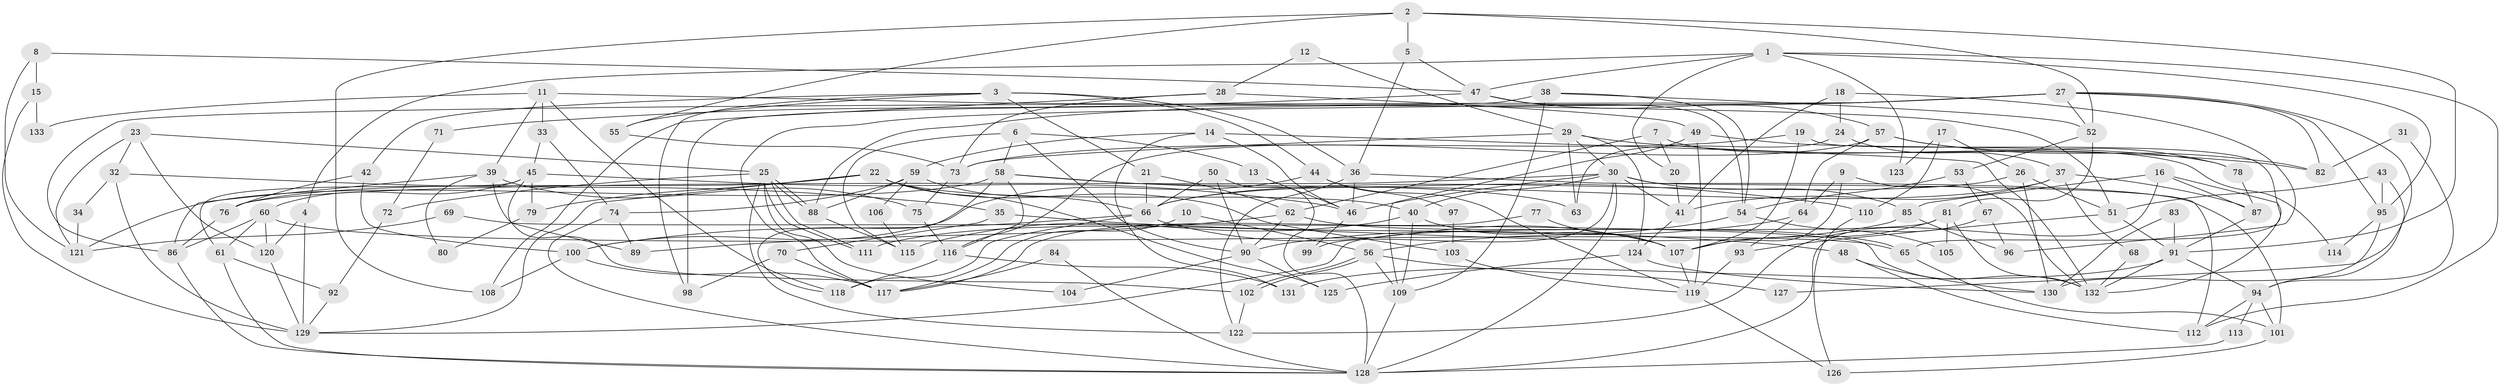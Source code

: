 // coarse degree distribution, {7: 0.11494252873563218, 6: 0.05747126436781609, 4: 0.12643678160919541, 3: 0.22988505747126436, 5: 0.14942528735632185, 8: 0.09195402298850575, 2: 0.14942528735632185, 10: 0.022988505747126436, 9: 0.022988505747126436, 11: 0.034482758620689655}
// Generated by graph-tools (version 1.1) at 2025/52/02/27/25 19:52:06]
// undirected, 133 vertices, 266 edges
graph export_dot {
graph [start="1"]
  node [color=gray90,style=filled];
  1;
  2;
  3;
  4;
  5;
  6;
  7;
  8;
  9;
  10;
  11;
  12;
  13;
  14;
  15;
  16;
  17;
  18;
  19;
  20;
  21;
  22;
  23;
  24;
  25;
  26;
  27;
  28;
  29;
  30;
  31;
  32;
  33;
  34;
  35;
  36;
  37;
  38;
  39;
  40;
  41;
  42;
  43;
  44;
  45;
  46;
  47;
  48;
  49;
  50;
  51;
  52;
  53;
  54;
  55;
  56;
  57;
  58;
  59;
  60;
  61;
  62;
  63;
  64;
  65;
  66;
  67;
  68;
  69;
  70;
  71;
  72;
  73;
  74;
  75;
  76;
  77;
  78;
  79;
  80;
  81;
  82;
  83;
  84;
  85;
  86;
  87;
  88;
  89;
  90;
  91;
  92;
  93;
  94;
  95;
  96;
  97;
  98;
  99;
  100;
  101;
  102;
  103;
  104;
  105;
  106;
  107;
  108;
  109;
  110;
  111;
  112;
  113;
  114;
  115;
  116;
  117;
  118;
  119;
  120;
  121;
  122;
  123;
  124;
  125;
  126;
  127;
  128;
  129;
  130;
  131;
  132;
  133;
  1 -- 4;
  1 -- 47;
  1 -- 20;
  1 -- 95;
  1 -- 112;
  1 -- 123;
  2 -- 55;
  2 -- 52;
  2 -- 5;
  2 -- 91;
  2 -- 108;
  3 -- 36;
  3 -- 44;
  3 -- 21;
  3 -- 42;
  3 -- 55;
  3 -- 98;
  4 -- 120;
  4 -- 129;
  5 -- 36;
  5 -- 47;
  6 -- 90;
  6 -- 58;
  6 -- 13;
  6 -- 115;
  7 -- 20;
  7 -- 62;
  7 -- 114;
  8 -- 47;
  8 -- 121;
  8 -- 15;
  9 -- 107;
  9 -- 132;
  9 -- 64;
  10 -- 117;
  10 -- 56;
  11 -- 33;
  11 -- 51;
  11 -- 39;
  11 -- 118;
  11 -- 133;
  12 -- 29;
  12 -- 28;
  13 -- 46;
  14 -- 132;
  14 -- 59;
  14 -- 46;
  14 -- 131;
  15 -- 129;
  15 -- 133;
  16 -- 87;
  16 -- 128;
  16 -- 85;
  16 -- 132;
  17 -- 26;
  17 -- 110;
  17 -- 123;
  18 -- 96;
  18 -- 41;
  18 -- 24;
  19 -- 107;
  19 -- 65;
  19 -- 73;
  20 -- 41;
  21 -- 66;
  21 -- 62;
  22 -- 129;
  22 -- 76;
  22 -- 40;
  22 -- 79;
  22 -- 103;
  22 -- 125;
  23 -- 25;
  23 -- 120;
  23 -- 32;
  23 -- 121;
  24 -- 37;
  24 -- 63;
  25 -- 111;
  25 -- 111;
  25 -- 88;
  25 -- 88;
  25 -- 72;
  25 -- 104;
  25 -- 122;
  26 -- 51;
  26 -- 66;
  26 -- 130;
  27 -- 95;
  27 -- 86;
  27 -- 52;
  27 -- 82;
  27 -- 88;
  27 -- 117;
  27 -- 127;
  28 -- 73;
  28 -- 108;
  28 -- 49;
  29 -- 82;
  29 -- 30;
  29 -- 63;
  29 -- 73;
  29 -- 124;
  30 -- 40;
  30 -- 128;
  30 -- 41;
  30 -- 46;
  30 -- 76;
  30 -- 85;
  30 -- 99;
  30 -- 112;
  31 -- 94;
  31 -- 82;
  32 -- 35;
  32 -- 34;
  32 -- 129;
  33 -- 74;
  33 -- 45;
  34 -- 121;
  35 -- 70;
  35 -- 48;
  36 -- 101;
  36 -- 46;
  36 -- 122;
  37 -- 41;
  37 -- 66;
  37 -- 68;
  37 -- 87;
  38 -- 52;
  38 -- 54;
  38 -- 98;
  38 -- 109;
  39 -- 75;
  39 -- 80;
  39 -- 86;
  39 -- 89;
  40 -- 115;
  40 -- 107;
  40 -- 109;
  41 -- 124;
  42 -- 76;
  42 -- 100;
  43 -- 95;
  43 -- 94;
  43 -- 51;
  44 -- 100;
  44 -- 119;
  44 -- 97;
  45 -- 46;
  45 -- 102;
  45 -- 60;
  45 -- 61;
  45 -- 79;
  46 -- 99;
  47 -- 57;
  47 -- 54;
  47 -- 71;
  48 -- 112;
  48 -- 130;
  49 -- 109;
  49 -- 78;
  49 -- 119;
  50 -- 90;
  50 -- 128;
  50 -- 66;
  51 -- 91;
  51 -- 93;
  52 -- 81;
  52 -- 53;
  53 -- 54;
  53 -- 67;
  54 -- 56;
  54 -- 105;
  55 -- 73;
  56 -- 109;
  56 -- 102;
  56 -- 102;
  56 -- 127;
  57 -- 78;
  57 -- 64;
  57 -- 82;
  57 -- 116;
  58 -- 118;
  58 -- 63;
  58 -- 110;
  58 -- 116;
  58 -- 121;
  59 -- 88;
  59 -- 66;
  59 -- 74;
  59 -- 106;
  60 -- 86;
  60 -- 61;
  60 -- 65;
  60 -- 120;
  61 -- 92;
  61 -- 128;
  62 -- 89;
  62 -- 65;
  62 -- 90;
  64 -- 93;
  64 -- 90;
  65 -- 101;
  66 -- 118;
  66 -- 100;
  66 -- 107;
  67 -- 122;
  67 -- 96;
  68 -- 132;
  69 -- 132;
  69 -- 121;
  70 -- 98;
  70 -- 117;
  71 -- 72;
  72 -- 92;
  73 -- 75;
  74 -- 128;
  74 -- 89;
  75 -- 116;
  76 -- 86;
  77 -- 117;
  77 -- 107;
  78 -- 87;
  79 -- 80;
  81 -- 132;
  81 -- 107;
  81 -- 105;
  81 -- 129;
  83 -- 91;
  83 -- 130;
  84 -- 128;
  84 -- 117;
  85 -- 96;
  85 -- 111;
  86 -- 128;
  87 -- 91;
  88 -- 115;
  90 -- 104;
  90 -- 125;
  91 -- 131;
  91 -- 94;
  91 -- 132;
  92 -- 129;
  93 -- 119;
  94 -- 112;
  94 -- 101;
  94 -- 113;
  95 -- 130;
  95 -- 114;
  97 -- 103;
  100 -- 108;
  100 -- 117;
  101 -- 126;
  102 -- 122;
  103 -- 119;
  106 -- 115;
  107 -- 119;
  109 -- 128;
  110 -- 126;
  113 -- 128;
  116 -- 118;
  116 -- 131;
  119 -- 126;
  120 -- 129;
  124 -- 125;
  124 -- 130;
}
